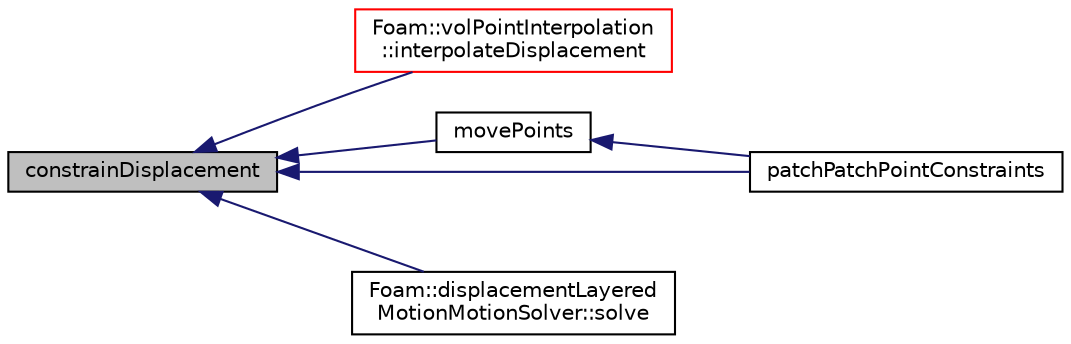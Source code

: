 digraph "constrainDisplacement"
{
  bgcolor="transparent";
  edge [fontname="Helvetica",fontsize="10",labelfontname="Helvetica",labelfontsize="10"];
  node [fontname="Helvetica",fontsize="10",shape=record];
  rankdir="LR";
  Node1 [label="constrainDisplacement",height=0.2,width=0.4,color="black", fillcolor="grey75", style="filled", fontcolor="black"];
  Node1 -> Node2 [dir="back",color="midnightblue",fontsize="10",style="solid",fontname="Helvetica"];
  Node2 [label="Foam::volPointInterpolation\l::interpolateDisplacement",height=0.2,width=0.4,color="red",URL="$a02922.html#a0b9cf8a7f9f20a3d261c1c0a720e0133",tooltip="Interpolate from volField to pointField. "];
  Node1 -> Node3 [dir="back",color="midnightblue",fontsize="10",style="solid",fontname="Helvetica"];
  Node3 [label="movePoints",height=0.2,width=0.4,color="black",URL="$a01914.html#a049fe0a86e2c86b4c0bb5fe02583bea4",tooltip="Correct weighting factors for moving mesh. "];
  Node3 -> Node4 [dir="back",color="midnightblue",fontsize="10",style="solid",fontname="Helvetica"];
  Node4 [label="patchPatchPointConstraints",height=0.2,width=0.4,color="black",URL="$a01914.html#aa99d68f7e3a68e820fecefd77c816494",tooltip="Actual constraints. "];
  Node1 -> Node4 [dir="back",color="midnightblue",fontsize="10",style="solid",fontname="Helvetica"];
  Node1 -> Node5 [dir="back",color="midnightblue",fontsize="10",style="solid",fontname="Helvetica"];
  Node5 [label="Foam::displacementLayered\lMotionMotionSolver::solve",height=0.2,width=0.4,color="black",URL="$a00557.html#af7d39f0eac0af0ed5785935ac72a1e7d",tooltip="Solve for motion. "];
}
